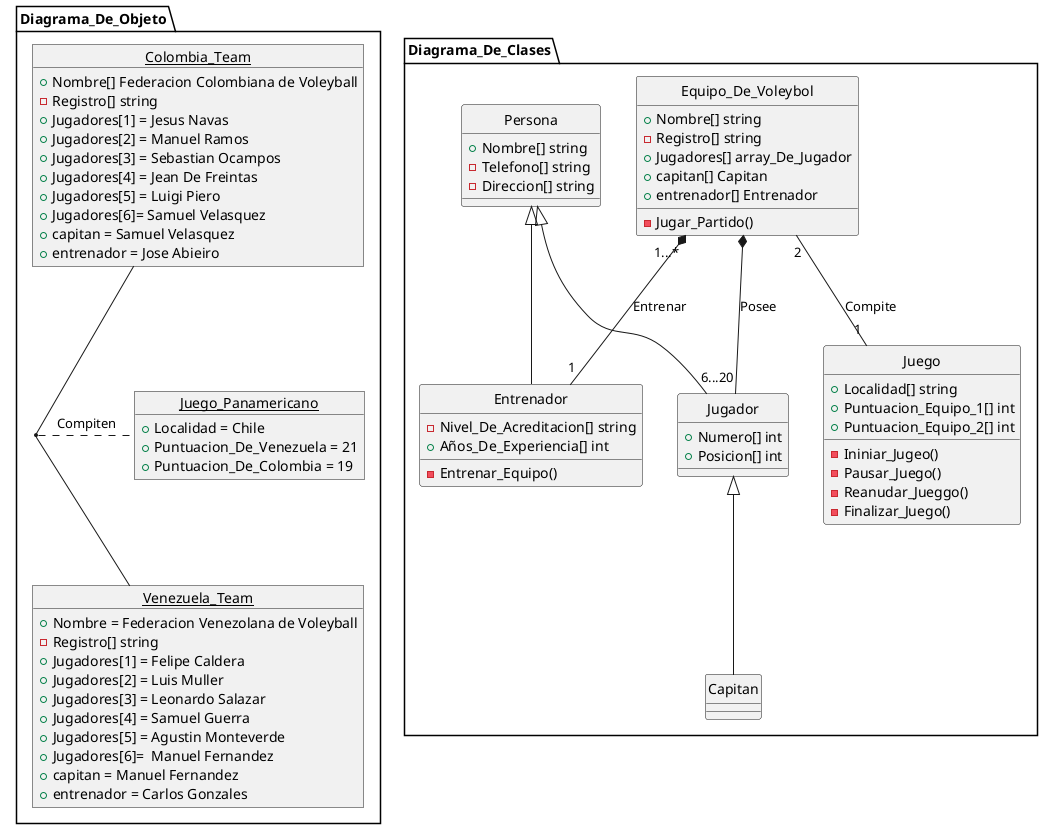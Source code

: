@startuml

namespace Diagrama_De_Clases{
   class Equipo_De_Voleybol{
      + Nombre[] string
      - Registro[] string
      + Jugadores[] array_De_Jugador
      + capitan[] Capitan
      + entrenador[] Entrenador
      -Jugar_Partido()
   }

   Class Persona {
      + Nombre[] string
      - Telefono[] string
      - Direccion[] string
   }

   class Jugador{
      + Numero[] int 
      + Posicion[] int 
   }

   class Juego {
      + Localidad[] string
      + Puntuacion_Equipo_1[] int
      + Puntuacion_Equipo_2[] int
      -Ininiar_Jugeo()
      -Pausar_Juego()
      -Reanudar_Jueggo()
      -Finalizar_Juego()
   }

   class Entrenador {
      - Nivel_De_Acreditacion[] string
      + Años_De_Experiencia[] int
      - Entrenar_Equipo()

   }


   skinparam Style strictuml
   Persona  <|-- Jugador
   Persona <|-- Entrenador
   Equipo_De_Voleybol *-- "6...20" Jugador : Posee
   Equipo_De_Voleybol "1...*" *-- "1" Entrenador : Entrenar 
   Jugador <|-- Capitan
   Equipo_De_Voleybol "2" -- "1" Juego : Compite

}

namespace Diagrama_De_Objeto {
 object Venezuela_Team{
   + Nombre = Federacion Venezolana de Voleyball
   - Registro[] string
   + Jugadores[1] = Felipe Caldera
   + Jugadores[2] = Luis Muller
   + Jugadores[3] = Leonardo Salazar
   + Jugadores[4] = Samuel Guerra
   + Jugadores[5] = Agustin Monteverde
   + Jugadores[6]=  Manuel Fernandez
   + capitan = Manuel Fernandez
   + entrenador = Carlos Gonzales 
 }

 object Colombia_Team{
   + Nombre[] Federacion Colombiana de Voleyball
   - Registro[] string
   + Jugadores[1] = Jesus Navas
   + Jugadores[2] = Manuel Ramos
   + Jugadores[3] = Sebastian Ocampos
   + Jugadores[4] = Jean De Freintas
   + Jugadores[5] = Luigi Piero
   + Jugadores[6]= Samuel Velasquez
   + capitan = Samuel Velasquez
   + entrenador = Jose Abieiro
 }
 object Juego_Panamericano{
    + Localidad = Chile
    + Puntuacion_De_Venezuela = 21
    + Puntuacion_De_Colombia = 19
 }

   Colombia_Team -- Venezuela_Team 
   (Colombia_Team, Venezuela_Team) . Juego_Panamericano : Compiten
}


@enduml